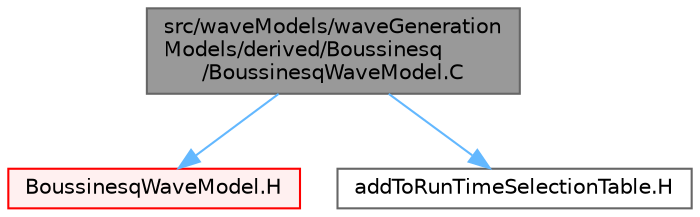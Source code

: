 digraph "src/waveModels/waveGenerationModels/derived/Boussinesq/BoussinesqWaveModel.C"
{
 // LATEX_PDF_SIZE
  bgcolor="transparent";
  edge [fontname=Helvetica,fontsize=10,labelfontname=Helvetica,labelfontsize=10];
  node [fontname=Helvetica,fontsize=10,shape=box,height=0.2,width=0.4];
  Node1 [id="Node000001",label="src/waveModels/waveGeneration\lModels/derived/Boussinesq\l/BoussinesqWaveModel.C",height=0.2,width=0.4,color="gray40", fillcolor="grey60", style="filled", fontcolor="black",tooltip=" "];
  Node1 -> Node2 [id="edge1_Node000001_Node000002",color="steelblue1",style="solid",tooltip=" "];
  Node2 [id="Node000002",label="BoussinesqWaveModel.H",height=0.2,width=0.4,color="red", fillcolor="#FFF0F0", style="filled",URL="$BoussinesqWaveModel_8H.html",tooltip=" "];
  Node1 -> Node191 [id="edge2_Node000001_Node000191",color="steelblue1",style="solid",tooltip=" "];
  Node191 [id="Node000191",label="addToRunTimeSelectionTable.H",height=0.2,width=0.4,color="grey40", fillcolor="white", style="filled",URL="$addToRunTimeSelectionTable_8H.html",tooltip="Macros for easy insertion into run-time selection tables."];
}
